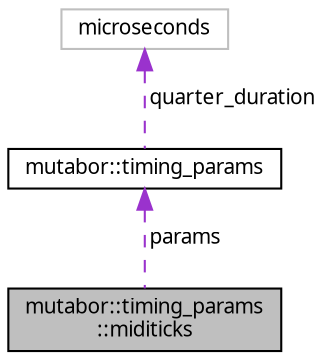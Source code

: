 digraph "mutabor::timing_params::miditicks"
{
  edge [fontname="Sans",fontsize="10",labelfontname="Sans",labelfontsize="10"];
  node [fontname="Sans",fontsize="10",shape=record];
  Node1 [label="mutabor::timing_params\l::miditicks",height=0.2,width=0.4,color="black", fillcolor="grey75", style="filled", fontcolor="black"];
  Node2 -> Node1 [dir="back",color="darkorchid3",fontsize="10",style="dashed",label=" params" ,fontname="Sans"];
  Node2 [label="mutabor::timing_params",height=0.2,width=0.4,color="black", fillcolor="white", style="filled",URL="$d9/de0/classmutabor_1_1timing__params.html",tooltip="A class for managing time calculations. "];
  Node3 -> Node2 [dir="back",color="darkorchid3",fontsize="10",style="dashed",label=" quarter_duration" ,fontname="Sans"];
  Node3 [label="microseconds",height=0.2,width=0.4,color="grey75", fillcolor="white", style="filled"];
}
